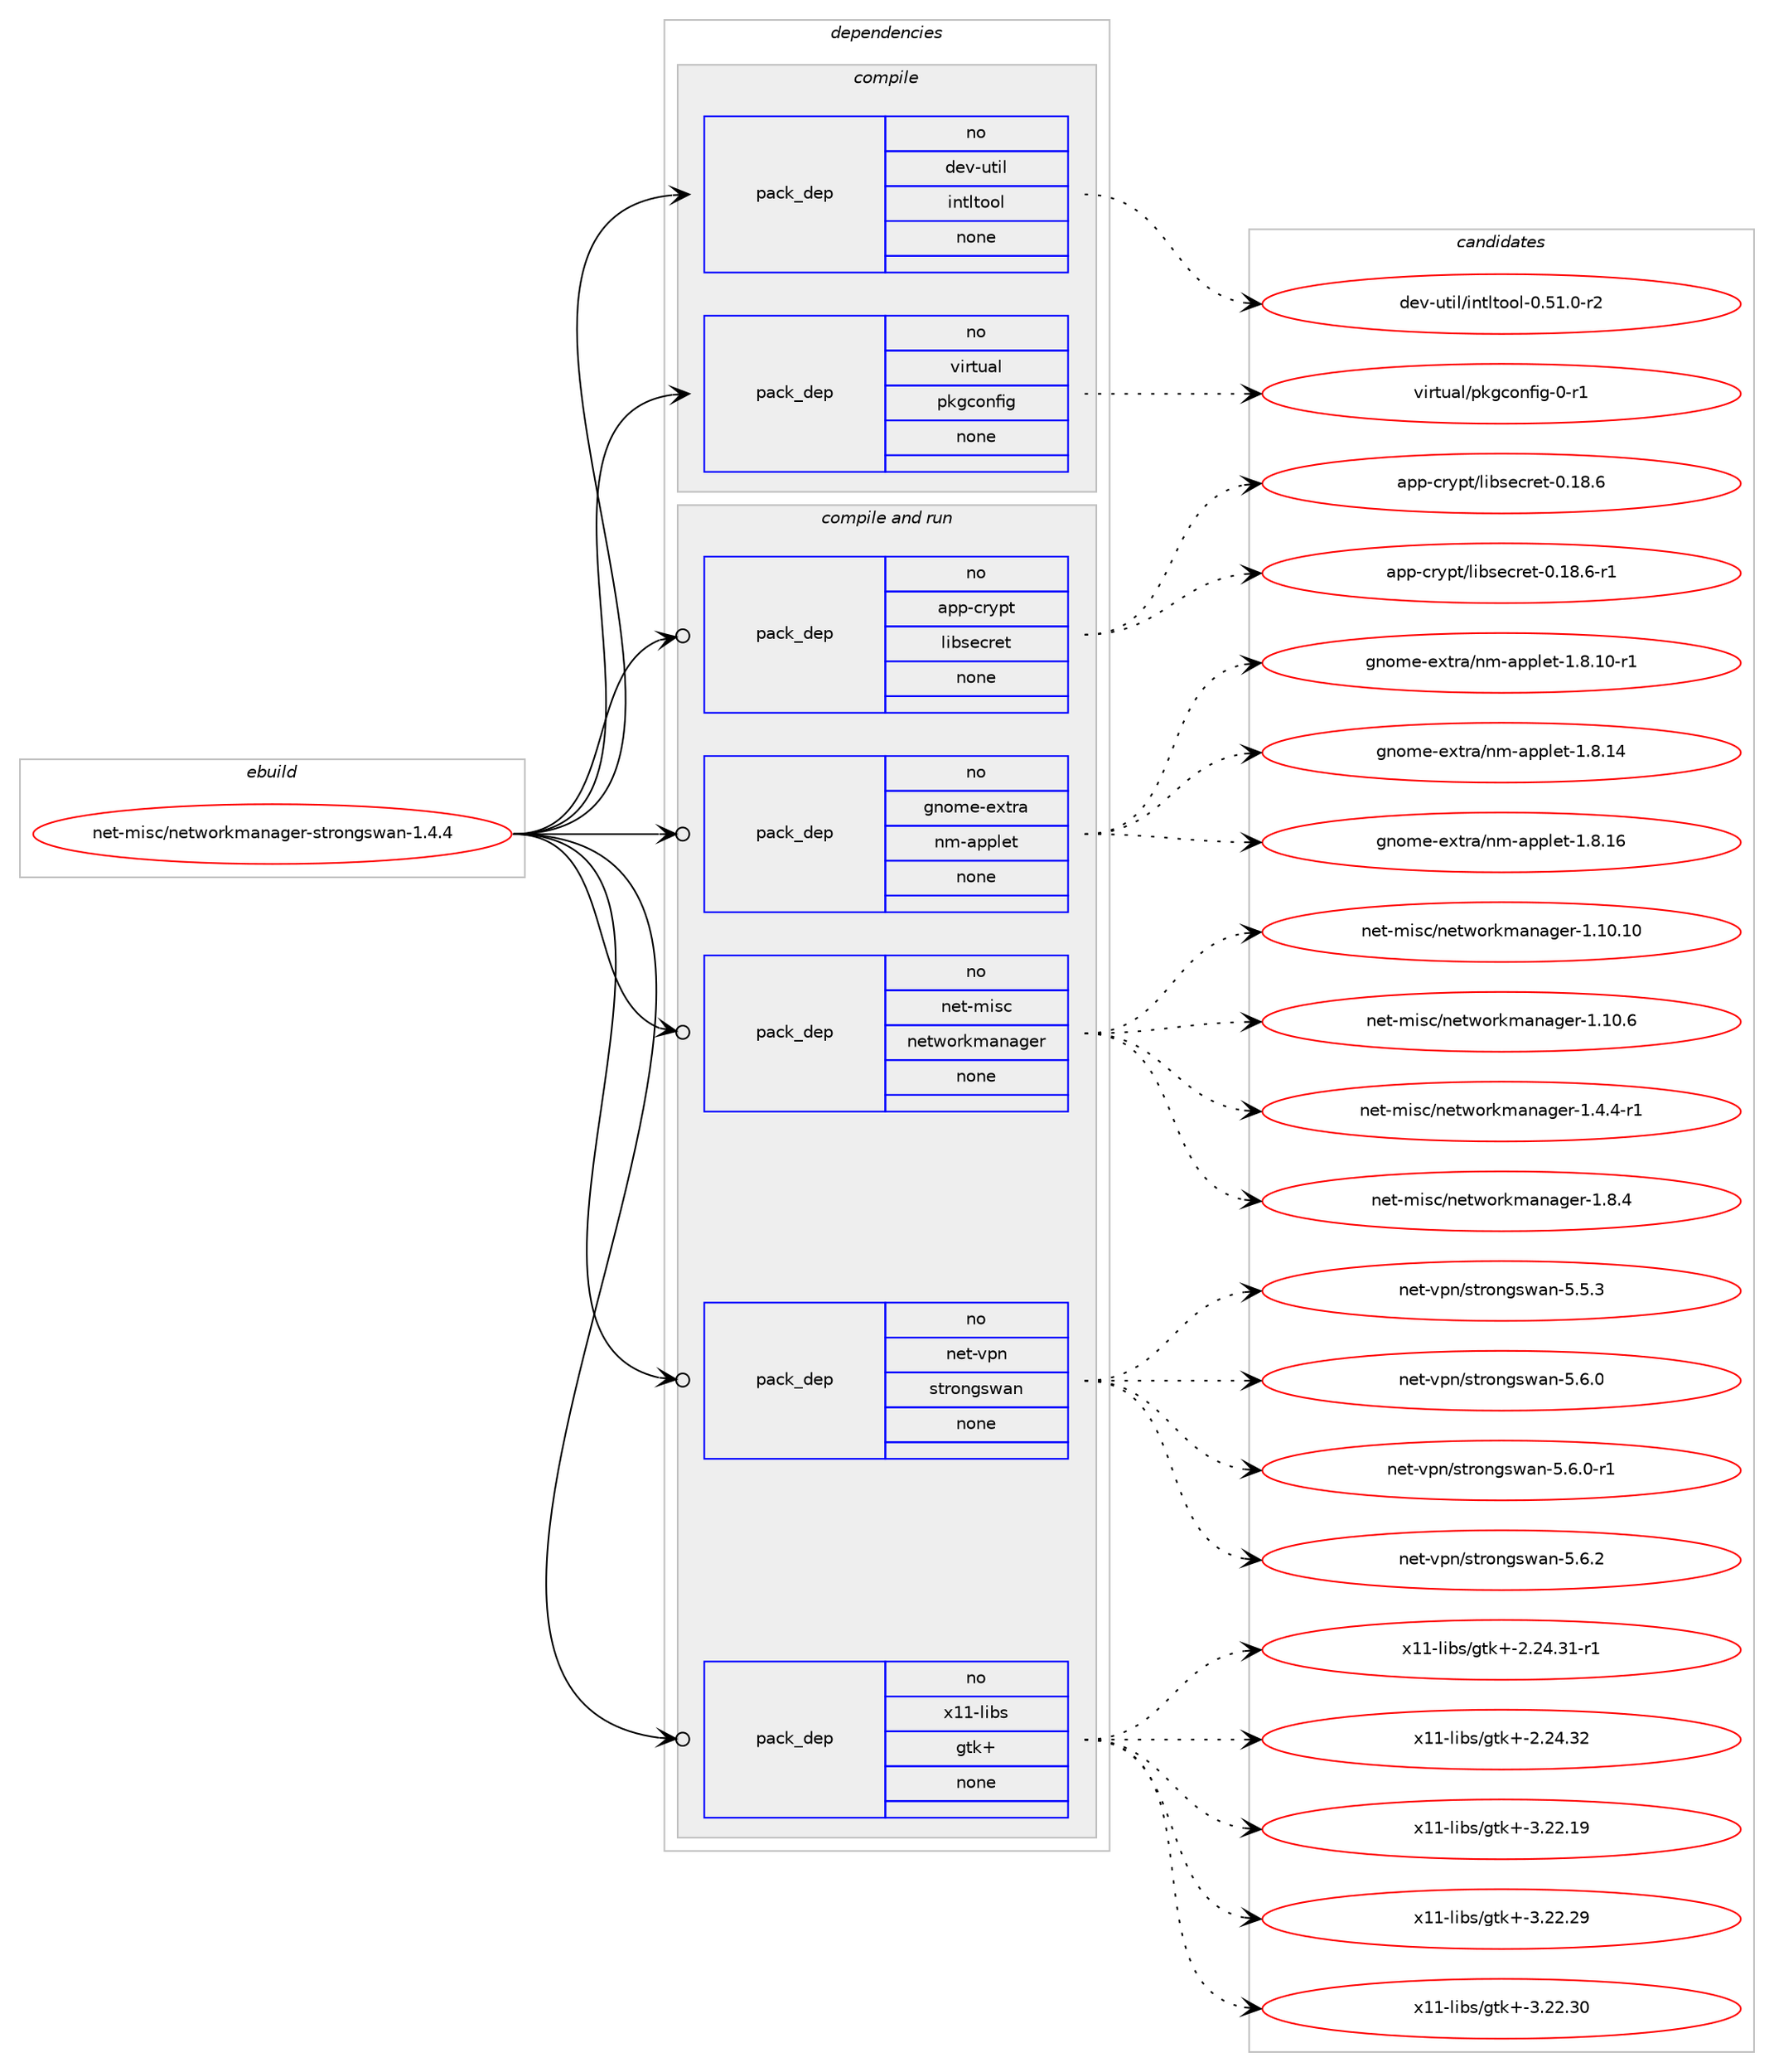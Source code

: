 digraph prolog {

# *************
# Graph options
# *************

newrank=true;
concentrate=true;
compound=true;
graph [rankdir=LR,fontname=Helvetica,fontsize=10,ranksep=1.5];#, ranksep=2.5, nodesep=0.2];
edge  [arrowhead=vee];
node  [fontname=Helvetica,fontsize=10];

# **********
# The ebuild
# **********

subgraph cluster_leftcol {
color=gray;
rank=same;
label=<<i>ebuild</i>>;
id [label="net-misc/networkmanager-strongswan-1.4.4", color=red, width=4, href="../net-misc/networkmanager-strongswan-1.4.4.svg"];
}

# ****************
# The dependencies
# ****************

subgraph cluster_midcol {
color=gray;
label=<<i>dependencies</i>>;
subgraph cluster_compile {
fillcolor="#eeeeee";
style=filled;
label=<<i>compile</i>>;
subgraph pack156 {
dependency228 [label=<<TABLE BORDER="0" CELLBORDER="1" CELLSPACING="0" CELLPADDING="4" WIDTH="220"><TR><TD ROWSPAN="6" CELLPADDING="30">pack_dep</TD></TR><TR><TD WIDTH="110">no</TD></TR><TR><TD>dev-util</TD></TR><TR><TD>intltool</TD></TR><TR><TD>none</TD></TR><TR><TD></TD></TR></TABLE>>, shape=none, color=blue];
}
id:e -> dependency228:w [weight=20,style="solid",arrowhead="vee"];
subgraph pack157 {
dependency229 [label=<<TABLE BORDER="0" CELLBORDER="1" CELLSPACING="0" CELLPADDING="4" WIDTH="220"><TR><TD ROWSPAN="6" CELLPADDING="30">pack_dep</TD></TR><TR><TD WIDTH="110">no</TD></TR><TR><TD>virtual</TD></TR><TR><TD>pkgconfig</TD></TR><TR><TD>none</TD></TR><TR><TD></TD></TR></TABLE>>, shape=none, color=blue];
}
id:e -> dependency229:w [weight=20,style="solid",arrowhead="vee"];
}
subgraph cluster_compileandrun {
fillcolor="#eeeeee";
style=filled;
label=<<i>compile and run</i>>;
subgraph pack158 {
dependency230 [label=<<TABLE BORDER="0" CELLBORDER="1" CELLSPACING="0" CELLPADDING="4" WIDTH="220"><TR><TD ROWSPAN="6" CELLPADDING="30">pack_dep</TD></TR><TR><TD WIDTH="110">no</TD></TR><TR><TD>app-crypt</TD></TR><TR><TD>libsecret</TD></TR><TR><TD>none</TD></TR><TR><TD></TD></TR></TABLE>>, shape=none, color=blue];
}
id:e -> dependency230:w [weight=20,style="solid",arrowhead="odotvee"];
subgraph pack159 {
dependency231 [label=<<TABLE BORDER="0" CELLBORDER="1" CELLSPACING="0" CELLPADDING="4" WIDTH="220"><TR><TD ROWSPAN="6" CELLPADDING="30">pack_dep</TD></TR><TR><TD WIDTH="110">no</TD></TR><TR><TD>gnome-extra</TD></TR><TR><TD>nm-applet</TD></TR><TR><TD>none</TD></TR><TR><TD></TD></TR></TABLE>>, shape=none, color=blue];
}
id:e -> dependency231:w [weight=20,style="solid",arrowhead="odotvee"];
subgraph pack160 {
dependency232 [label=<<TABLE BORDER="0" CELLBORDER="1" CELLSPACING="0" CELLPADDING="4" WIDTH="220"><TR><TD ROWSPAN="6" CELLPADDING="30">pack_dep</TD></TR><TR><TD WIDTH="110">no</TD></TR><TR><TD>net-misc</TD></TR><TR><TD>networkmanager</TD></TR><TR><TD>none</TD></TR><TR><TD></TD></TR></TABLE>>, shape=none, color=blue];
}
id:e -> dependency232:w [weight=20,style="solid",arrowhead="odotvee"];
subgraph pack161 {
dependency233 [label=<<TABLE BORDER="0" CELLBORDER="1" CELLSPACING="0" CELLPADDING="4" WIDTH="220"><TR><TD ROWSPAN="6" CELLPADDING="30">pack_dep</TD></TR><TR><TD WIDTH="110">no</TD></TR><TR><TD>net-vpn</TD></TR><TR><TD>strongswan</TD></TR><TR><TD>none</TD></TR><TR><TD></TD></TR></TABLE>>, shape=none, color=blue];
}
id:e -> dependency233:w [weight=20,style="solid",arrowhead="odotvee"];
subgraph pack162 {
dependency234 [label=<<TABLE BORDER="0" CELLBORDER="1" CELLSPACING="0" CELLPADDING="4" WIDTH="220"><TR><TD ROWSPAN="6" CELLPADDING="30">pack_dep</TD></TR><TR><TD WIDTH="110">no</TD></TR><TR><TD>x11-libs</TD></TR><TR><TD>gtk+</TD></TR><TR><TD>none</TD></TR><TR><TD></TD></TR></TABLE>>, shape=none, color=blue];
}
id:e -> dependency234:w [weight=20,style="solid",arrowhead="odotvee"];
}
subgraph cluster_run {
fillcolor="#eeeeee";
style=filled;
label=<<i>run</i>>;
}
}

# **************
# The candidates
# **************

subgraph cluster_choices {
rank=same;
color=gray;
label=<<i>candidates</i>>;

subgraph choice156 {
color=black;
nodesep=1;
choice1001011184511711610510847105110116108116111111108454846534946484511450 [label="dev-util/intltool-0.51.0-r2", color=red, width=4,href="../dev-util/intltool-0.51.0-r2.svg"];
dependency228:e -> choice1001011184511711610510847105110116108116111111108454846534946484511450:w [style=dotted,weight="100"];
}
subgraph choice157 {
color=black;
nodesep=1;
choice11810511411611797108471121071039911111010210510345484511449 [label="virtual/pkgconfig-0-r1", color=red, width=4,href="../virtual/pkgconfig-0-r1.svg"];
dependency229:e -> choice11810511411611797108471121071039911111010210510345484511449:w [style=dotted,weight="100"];
}
subgraph choice158 {
color=black;
nodesep=1;
choice97112112459911412111211647108105981151019911410111645484649564654 [label="app-crypt/libsecret-0.18.6", color=red, width=4,href="../app-crypt/libsecret-0.18.6.svg"];
choice971121124599114121112116471081059811510199114101116454846495646544511449 [label="app-crypt/libsecret-0.18.6-r1", color=red, width=4,href="../app-crypt/libsecret-0.18.6-r1.svg"];
dependency230:e -> choice97112112459911412111211647108105981151019911410111645484649564654:w [style=dotted,weight="100"];
dependency230:e -> choice971121124599114121112116471081059811510199114101116454846495646544511449:w [style=dotted,weight="100"];
}
subgraph choice159 {
color=black;
nodesep=1;
choice1031101111091014510112011611497471101094597112112108101116454946564649484511449 [label="gnome-extra/nm-applet-1.8.10-r1", color=red, width=4,href="../gnome-extra/nm-applet-1.8.10-r1.svg"];
choice103110111109101451011201161149747110109459711211210810111645494656464952 [label="gnome-extra/nm-applet-1.8.14", color=red, width=4,href="../gnome-extra/nm-applet-1.8.14.svg"];
choice103110111109101451011201161149747110109459711211210810111645494656464954 [label="gnome-extra/nm-applet-1.8.16", color=red, width=4,href="../gnome-extra/nm-applet-1.8.16.svg"];
dependency231:e -> choice1031101111091014510112011611497471101094597112112108101116454946564649484511449:w [style=dotted,weight="100"];
dependency231:e -> choice103110111109101451011201161149747110109459711211210810111645494656464952:w [style=dotted,weight="100"];
dependency231:e -> choice103110111109101451011201161149747110109459711211210810111645494656464954:w [style=dotted,weight="100"];
}
subgraph choice160 {
color=black;
nodesep=1;
choice11010111645109105115994711010111611911111410710997110971031011144549464948464948 [label="net-misc/networkmanager-1.10.10", color=red, width=4,href="../net-misc/networkmanager-1.10.10.svg"];
choice110101116451091051159947110101116119111114107109971109710310111445494649484654 [label="net-misc/networkmanager-1.10.6", color=red, width=4,href="../net-misc/networkmanager-1.10.6.svg"];
choice11010111645109105115994711010111611911111410710997110971031011144549465246524511449 [label="net-misc/networkmanager-1.4.4-r1", color=red, width=4,href="../net-misc/networkmanager-1.4.4-r1.svg"];
choice1101011164510910511599471101011161191111141071099711097103101114454946564652 [label="net-misc/networkmanager-1.8.4", color=red, width=4,href="../net-misc/networkmanager-1.8.4.svg"];
dependency232:e -> choice11010111645109105115994711010111611911111410710997110971031011144549464948464948:w [style=dotted,weight="100"];
dependency232:e -> choice110101116451091051159947110101116119111114107109971109710310111445494649484654:w [style=dotted,weight="100"];
dependency232:e -> choice11010111645109105115994711010111611911111410710997110971031011144549465246524511449:w [style=dotted,weight="100"];
dependency232:e -> choice1101011164510910511599471101011161191111141071099711097103101114454946564652:w [style=dotted,weight="100"];
}
subgraph choice161 {
color=black;
nodesep=1;
choice110101116451181121104711511611411111010311511997110455346534651 [label="net-vpn/strongswan-5.5.3", color=red, width=4,href="../net-vpn/strongswan-5.5.3.svg"];
choice110101116451181121104711511611411111010311511997110455346544648 [label="net-vpn/strongswan-5.6.0", color=red, width=4,href="../net-vpn/strongswan-5.6.0.svg"];
choice1101011164511811211047115116114111110103115119971104553465446484511449 [label="net-vpn/strongswan-5.6.0-r1", color=red, width=4,href="../net-vpn/strongswan-5.6.0-r1.svg"];
choice110101116451181121104711511611411111010311511997110455346544650 [label="net-vpn/strongswan-5.6.2", color=red, width=4,href="../net-vpn/strongswan-5.6.2.svg"];
dependency233:e -> choice110101116451181121104711511611411111010311511997110455346534651:w [style=dotted,weight="100"];
dependency233:e -> choice110101116451181121104711511611411111010311511997110455346544648:w [style=dotted,weight="100"];
dependency233:e -> choice1101011164511811211047115116114111110103115119971104553465446484511449:w [style=dotted,weight="100"];
dependency233:e -> choice110101116451181121104711511611411111010311511997110455346544650:w [style=dotted,weight="100"];
}
subgraph choice162 {
color=black;
nodesep=1;
choice12049494510810598115471031161074345504650524651494511449 [label="x11-libs/gtk+-2.24.31-r1", color=red, width=4,href="../x11-libs/gtk+-2.24.31-r1.svg"];
choice1204949451081059811547103116107434550465052465150 [label="x11-libs/gtk+-2.24.32", color=red, width=4,href="../x11-libs/gtk+-2.24.32.svg"];
choice1204949451081059811547103116107434551465050464957 [label="x11-libs/gtk+-3.22.19", color=red, width=4,href="../x11-libs/gtk+-3.22.19.svg"];
choice1204949451081059811547103116107434551465050465057 [label="x11-libs/gtk+-3.22.29", color=red, width=4,href="../x11-libs/gtk+-3.22.29.svg"];
choice1204949451081059811547103116107434551465050465148 [label="x11-libs/gtk+-3.22.30", color=red, width=4,href="../x11-libs/gtk+-3.22.30.svg"];
dependency234:e -> choice12049494510810598115471031161074345504650524651494511449:w [style=dotted,weight="100"];
dependency234:e -> choice1204949451081059811547103116107434550465052465150:w [style=dotted,weight="100"];
dependency234:e -> choice1204949451081059811547103116107434551465050464957:w [style=dotted,weight="100"];
dependency234:e -> choice1204949451081059811547103116107434551465050465057:w [style=dotted,weight="100"];
dependency234:e -> choice1204949451081059811547103116107434551465050465148:w [style=dotted,weight="100"];
}
}

}
